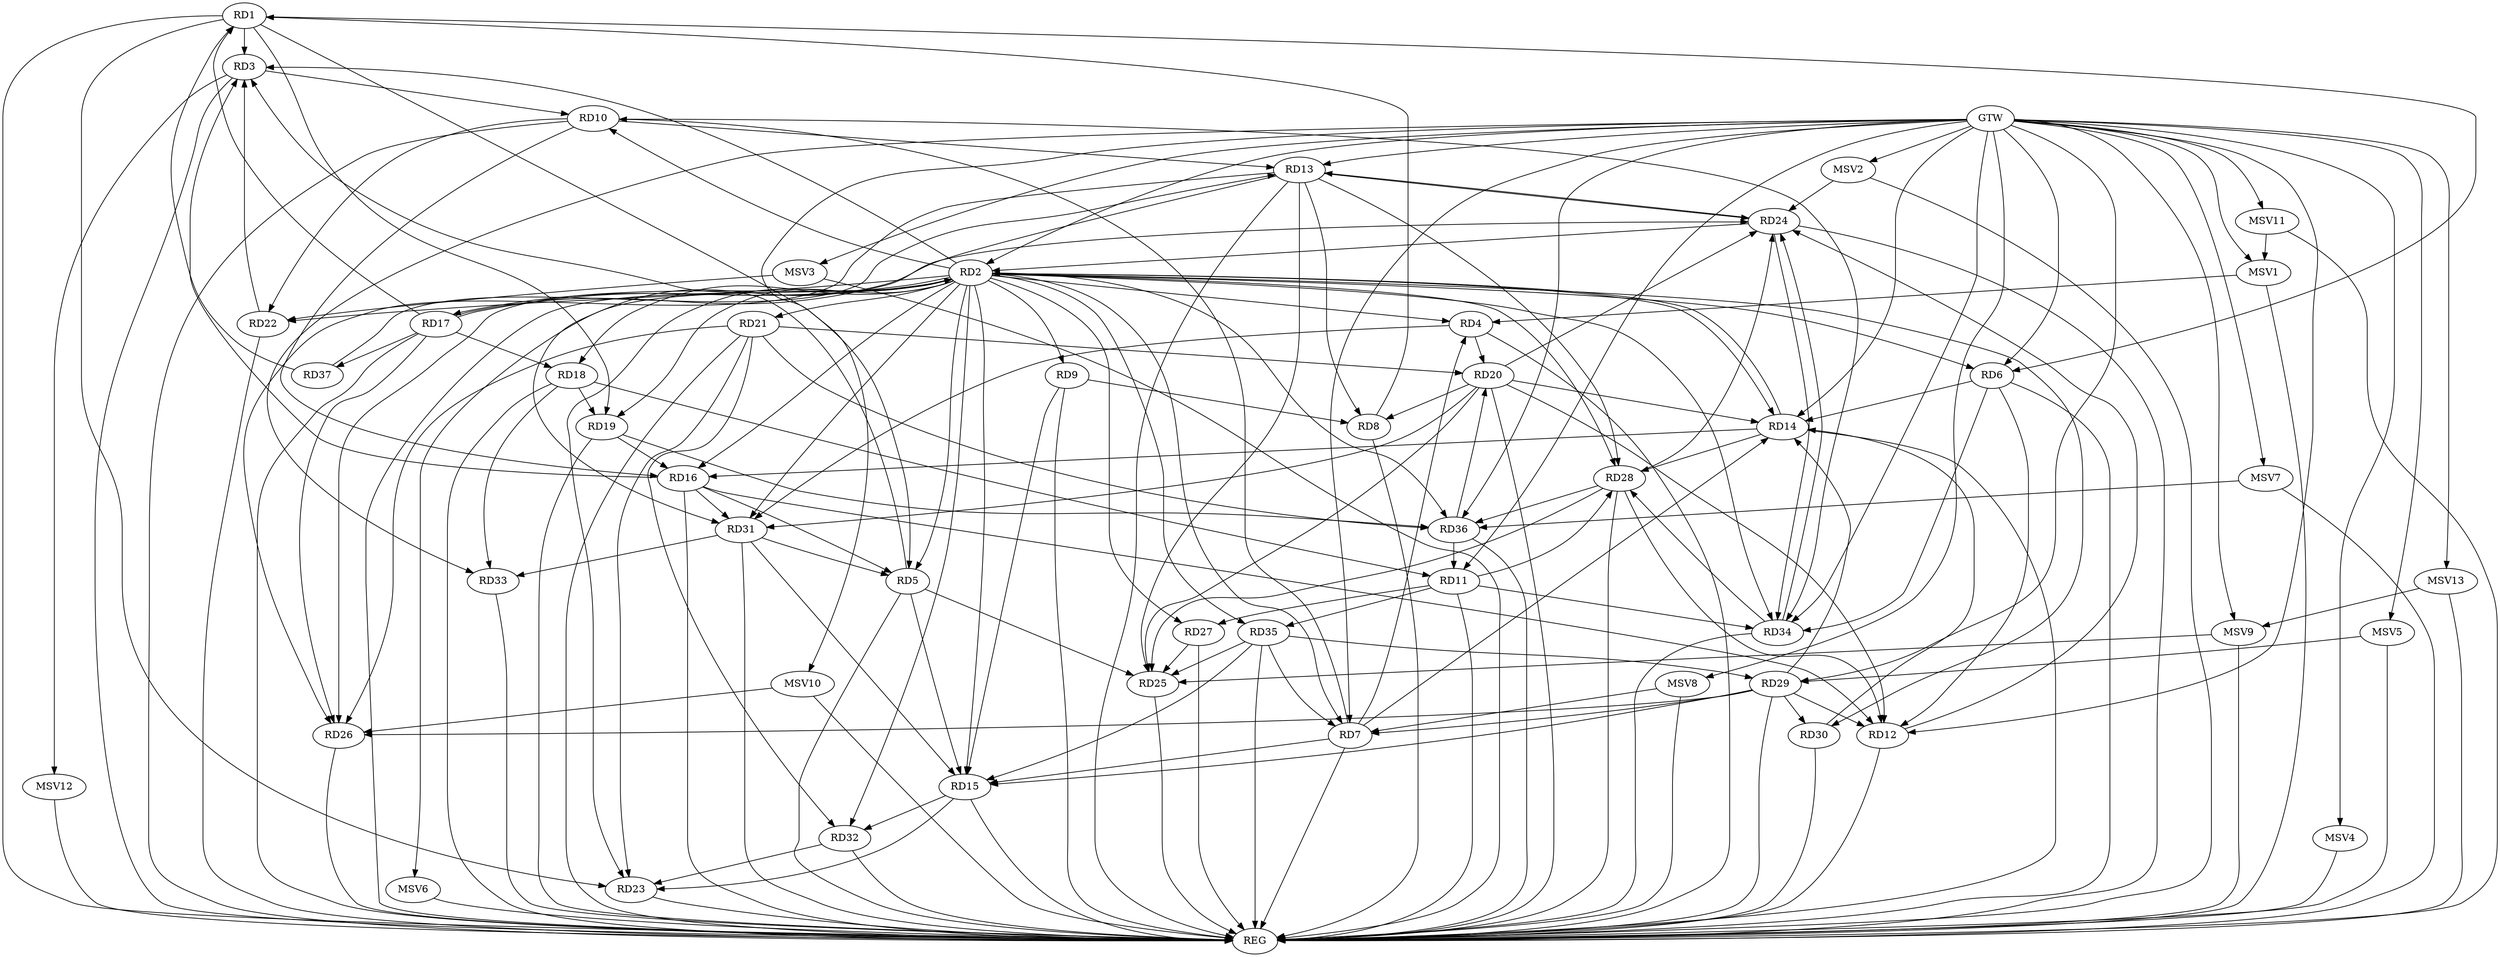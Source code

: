 strict digraph G {
  RD1 [ label="RD1" ];
  RD2 [ label="RD2" ];
  RD3 [ label="RD3" ];
  RD4 [ label="RD4" ];
  RD5 [ label="RD5" ];
  RD6 [ label="RD6" ];
  RD7 [ label="RD7" ];
  RD8 [ label="RD8" ];
  RD9 [ label="RD9" ];
  RD10 [ label="RD10" ];
  RD11 [ label="RD11" ];
  RD12 [ label="RD12" ];
  RD13 [ label="RD13" ];
  RD14 [ label="RD14" ];
  RD15 [ label="RD15" ];
  RD16 [ label="RD16" ];
  RD17 [ label="RD17" ];
  RD18 [ label="RD18" ];
  RD19 [ label="RD19" ];
  RD20 [ label="RD20" ];
  RD21 [ label="RD21" ];
  RD22 [ label="RD22" ];
  RD23 [ label="RD23" ];
  RD24 [ label="RD24" ];
  RD25 [ label="RD25" ];
  RD26 [ label="RD26" ];
  RD27 [ label="RD27" ];
  RD28 [ label="RD28" ];
  RD29 [ label="RD29" ];
  RD30 [ label="RD30" ];
  RD31 [ label="RD31" ];
  RD32 [ label="RD32" ];
  RD33 [ label="RD33" ];
  RD34 [ label="RD34" ];
  RD35 [ label="RD35" ];
  RD36 [ label="RD36" ];
  RD37 [ label="RD37" ];
  GTW [ label="GTW" ];
  REG [ label="REG" ];
  MSV1 [ label="MSV1" ];
  MSV2 [ label="MSV2" ];
  MSV3 [ label="MSV3" ];
  MSV4 [ label="MSV4" ];
  MSV5 [ label="MSV5" ];
  MSV6 [ label="MSV6" ];
  MSV7 [ label="MSV7" ];
  MSV8 [ label="MSV8" ];
  MSV9 [ label="MSV9" ];
  MSV10 [ label="MSV10" ];
  MSV11 [ label="MSV11" ];
  MSV12 [ label="MSV12" ];
  MSV13 [ label="MSV13" ];
  RD1 -> RD3;
  RD1 -> RD5;
  RD1 -> RD6;
  RD8 -> RD1;
  RD17 -> RD1;
  RD1 -> RD19;
  RD1 -> RD23;
  RD37 -> RD1;
  RD2 -> RD3;
  RD2 -> RD7;
  RD2 -> RD14;
  RD14 -> RD2;
  RD2 -> RD15;
  RD17 -> RD2;
  RD2 -> RD18;
  RD24 -> RD2;
  RD2 -> RD31;
  RD2 -> RD36;
  RD5 -> RD3;
  RD3 -> RD10;
  RD16 -> RD3;
  RD22 -> RD3;
  RD7 -> RD4;
  RD4 -> RD20;
  RD4 -> RD31;
  RD5 -> RD15;
  RD16 -> RD5;
  RD5 -> RD25;
  RD31 -> RD5;
  RD6 -> RD12;
  RD6 -> RD14;
  RD6 -> RD34;
  RD7 -> RD10;
  RD7 -> RD14;
  RD7 -> RD15;
  RD29 -> RD7;
  RD35 -> RD7;
  RD9 -> RD8;
  RD13 -> RD8;
  RD20 -> RD8;
  RD9 -> RD15;
  RD10 -> RD13;
  RD10 -> RD16;
  RD10 -> RD22;
  RD10 -> RD34;
  RD18 -> RD11;
  RD11 -> RD27;
  RD11 -> RD28;
  RD11 -> RD34;
  RD11 -> RD35;
  RD36 -> RD11;
  RD16 -> RD12;
  RD20 -> RD12;
  RD12 -> RD24;
  RD28 -> RD12;
  RD29 -> RD12;
  RD13 -> RD24;
  RD24 -> RD13;
  RD13 -> RD25;
  RD13 -> RD26;
  RD13 -> RD28;
  RD13 -> RD31;
  RD37 -> RD13;
  RD14 -> RD16;
  RD20 -> RD14;
  RD14 -> RD28;
  RD29 -> RD14;
  RD30 -> RD14;
  RD15 -> RD23;
  RD29 -> RD15;
  RD31 -> RD15;
  RD15 -> RD32;
  RD35 -> RD15;
  RD19 -> RD16;
  RD16 -> RD31;
  RD17 -> RD18;
  RD17 -> RD24;
  RD17 -> RD26;
  RD17 -> RD37;
  RD18 -> RD19;
  RD18 -> RD33;
  RD19 -> RD36;
  RD21 -> RD20;
  RD20 -> RD24;
  RD20 -> RD25;
  RD20 -> RD31;
  RD36 -> RD20;
  RD21 -> RD23;
  RD21 -> RD26;
  RD21 -> RD32;
  RD21 -> RD36;
  RD32 -> RD23;
  RD28 -> RD24;
  RD24 -> RD34;
  RD34 -> RD24;
  RD27 -> RD25;
  RD28 -> RD25;
  RD35 -> RD25;
  RD29 -> RD26;
  RD34 -> RD28;
  RD28 -> RD36;
  RD29 -> RD30;
  RD35 -> RD29;
  RD31 -> RD33;
  GTW -> RD13;
  GTW -> RD12;
  GTW -> RD6;
  GTW -> RD34;
  GTW -> RD14;
  GTW -> RD7;
  GTW -> RD36;
  GTW -> RD11;
  GTW -> RD33;
  GTW -> RD29;
  GTW -> RD2;
  RD1 -> REG;
  RD2 -> REG;
  RD3 -> REG;
  RD4 -> REG;
  RD5 -> REG;
  RD6 -> REG;
  RD7 -> REG;
  RD8 -> REG;
  RD9 -> REG;
  RD10 -> REG;
  RD11 -> REG;
  RD12 -> REG;
  RD13 -> REG;
  RD14 -> REG;
  RD15 -> REG;
  RD16 -> REG;
  RD17 -> REG;
  RD18 -> REG;
  RD19 -> REG;
  RD20 -> REG;
  RD21 -> REG;
  RD22 -> REG;
  RD23 -> REG;
  RD24 -> REG;
  RD25 -> REG;
  RD26 -> REG;
  RD27 -> REG;
  RD28 -> REG;
  RD29 -> REG;
  RD30 -> REG;
  RD31 -> REG;
  RD32 -> REG;
  RD33 -> REG;
  RD34 -> REG;
  RD35 -> REG;
  RD36 -> REG;
  RD2 -> RD26;
  RD2 -> RD5;
  RD2 -> RD6;
  RD2 -> RD17;
  RD2 -> RD34;
  RD2 -> RD10;
  RD2 -> RD4;
  RD2 -> RD21;
  RD2 -> RD22;
  RD2 -> RD9;
  RD2 -> RD23;
  RD2 -> RD16;
  RD2 -> RD19;
  RD2 -> RD32;
  RD2 -> RD27;
  RD2 -> RD30;
  RD2 -> RD35;
  RD2 -> RD28;
  MSV1 -> RD4;
  GTW -> MSV1;
  MSV1 -> REG;
  MSV2 -> RD24;
  GTW -> MSV2;
  MSV2 -> REG;
  MSV3 -> RD22;
  GTW -> MSV3;
  MSV3 -> REG;
  GTW -> MSV4;
  MSV4 -> REG;
  MSV5 -> RD29;
  GTW -> MSV5;
  MSV5 -> REG;
  RD2 -> MSV6;
  MSV6 -> REG;
  MSV7 -> RD36;
  GTW -> MSV7;
  MSV7 -> REG;
  MSV8 -> RD7;
  GTW -> MSV8;
  MSV8 -> REG;
  MSV9 -> RD25;
  GTW -> MSV9;
  MSV9 -> REG;
  MSV10 -> RD26;
  GTW -> MSV10;
  MSV10 -> REG;
  MSV11 -> MSV1;
  GTW -> MSV11;
  MSV11 -> REG;
  RD3 -> MSV12;
  MSV12 -> REG;
  MSV13 -> MSV9;
  GTW -> MSV13;
  MSV13 -> REG;
}
